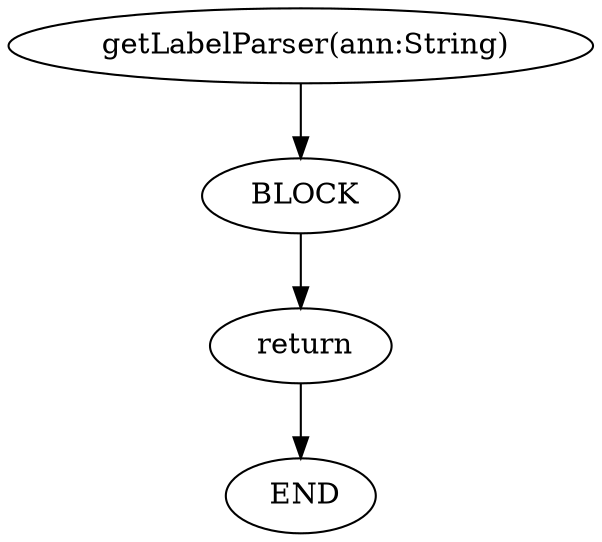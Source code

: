 digraph testGraph {
1488[label=" getLabelParser(ann:String)"]
1490[label="BLOCK"]
1488 -> 1490[color=black]
1490[label=" BLOCK"]
1491[label="return"]
1490 -> 1491[color=black]
1491[label=" return"]
1489[label="END"]
1491 -> 1489[color=black]
1489[label=" END"]
}
